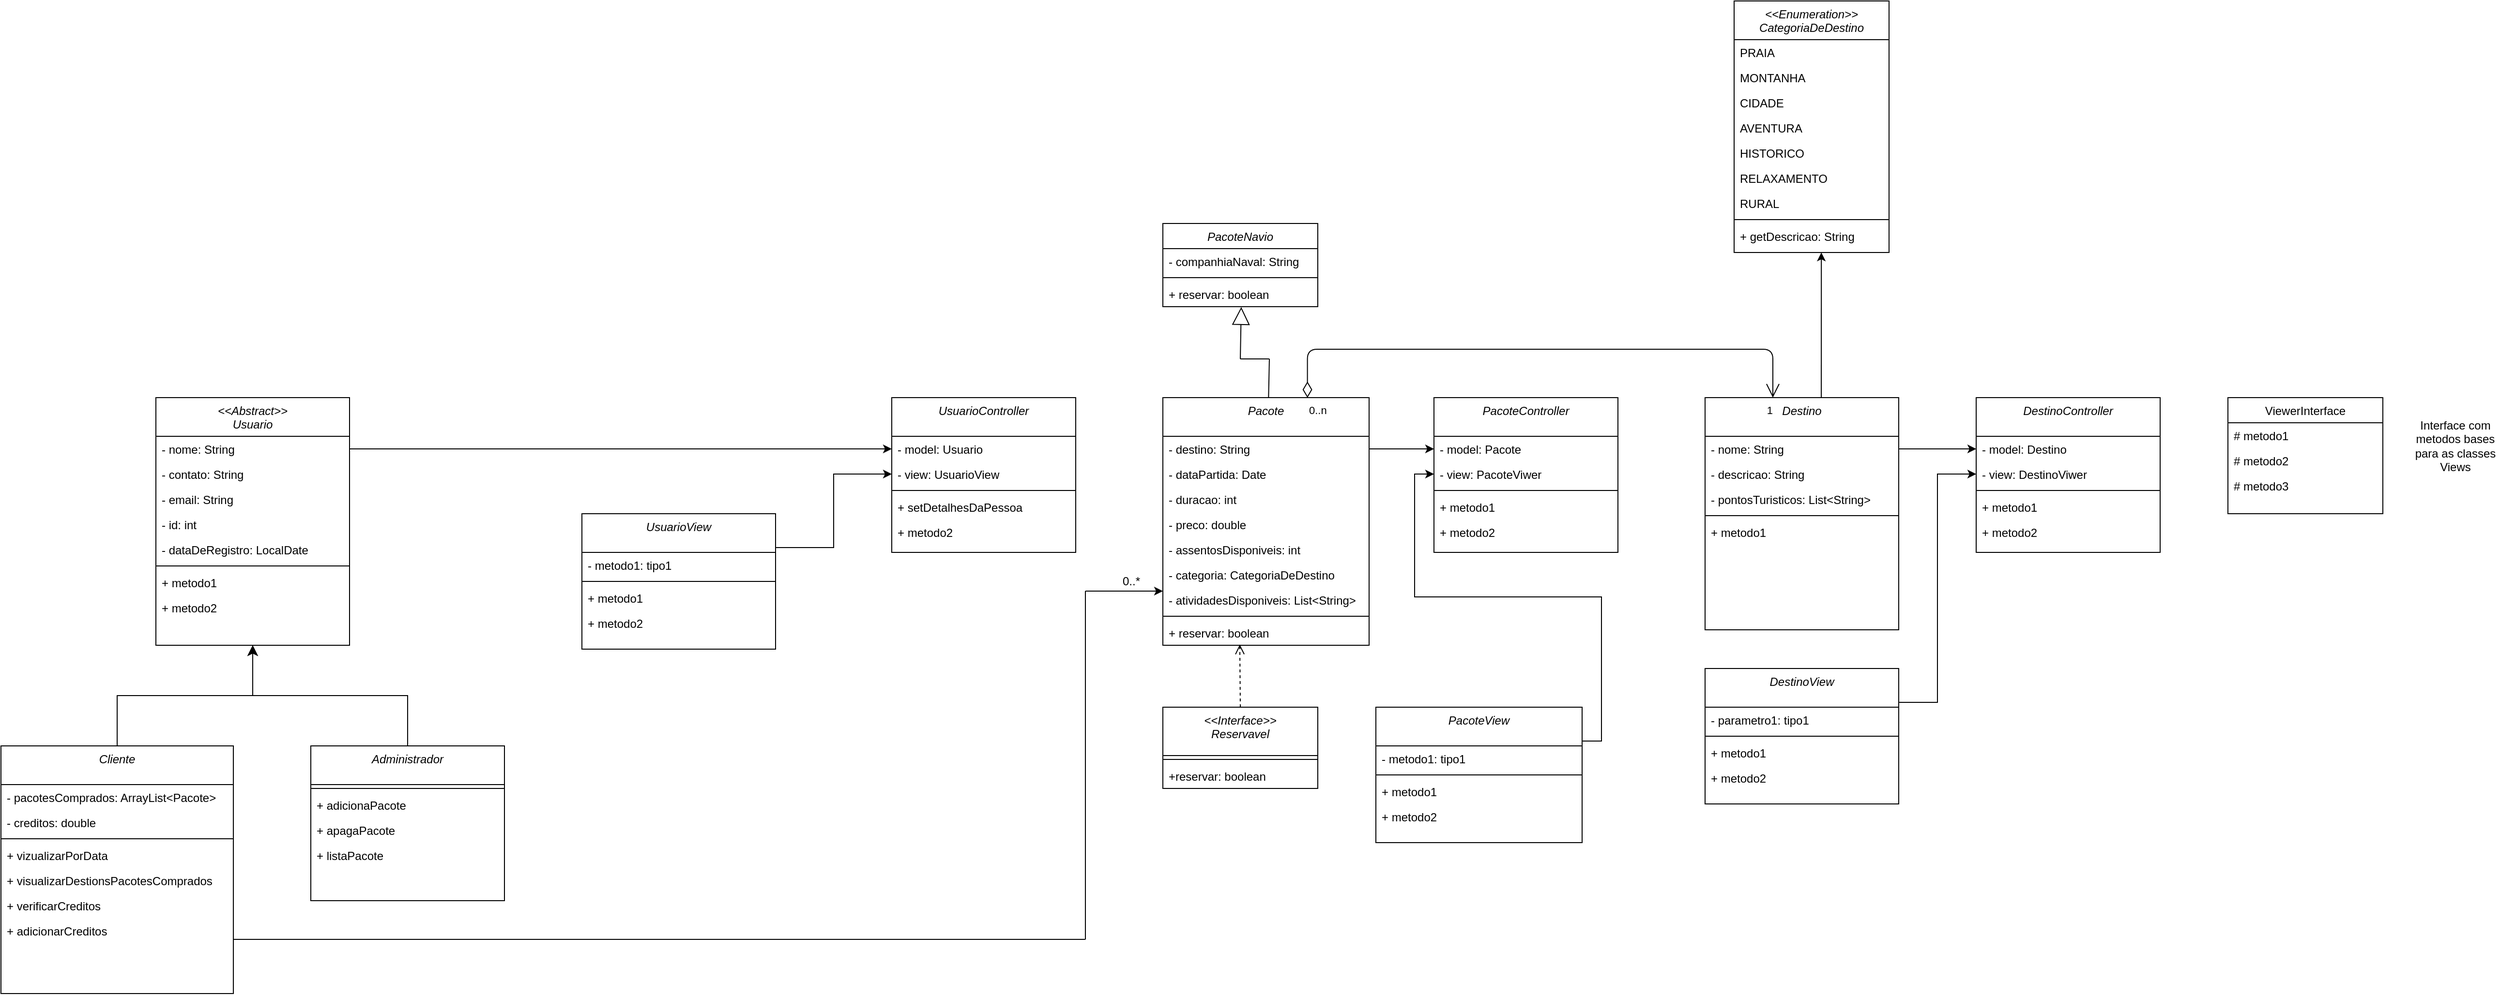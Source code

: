 <mxfile>
    <diagram id="C5RBs43oDa-KdzZeNtuy" name="Page-1">
        <mxGraphModel dx="1551" dy="325" grid="1" gridSize="10" guides="1" tooltips="1" connect="1" arrows="1" fold="1" page="1" pageScale="1" pageWidth="827" pageHeight="1169" math="0" shadow="0">
            <root>
                <mxCell id="WIyWlLk6GJQsqaUBKTNV-0"/>
                <mxCell id="WIyWlLk6GJQsqaUBKTNV-1" parent="WIyWlLk6GJQsqaUBKTNV-0"/>
                <mxCell id="U9IP66-smwXzqderPSwU-36" value="&lt;&lt;Abstract&gt;&gt;&#10;Usuario" style="swimlane;fontStyle=2;align=center;verticalAlign=top;childLayout=stackLayout;horizontal=1;startSize=40;horizontalStack=0;resizeParent=1;resizeLast=0;collapsible=1;marginBottom=0;rounded=0;shadow=0;strokeWidth=1;" parent="WIyWlLk6GJQsqaUBKTNV-1" vertex="1">
                    <mxGeometry x="-200" y="600" width="200" height="256" as="geometry">
                        <mxRectangle x="220" y="120" width="160" height="26" as="alternateBounds"/>
                    </mxGeometry>
                </mxCell>
                <mxCell id="U9IP66-smwXzqderPSwU-39" value="- nome: String" style="text;align=left;verticalAlign=top;spacingLeft=4;spacingRight=4;overflow=hidden;rotatable=0;points=[[0,0.5],[1,0.5]];portConstraint=eastwest;rounded=0;shadow=0;html=0;" parent="U9IP66-smwXzqderPSwU-36" vertex="1">
                    <mxGeometry y="40" width="200" height="26" as="geometry"/>
                </mxCell>
                <mxCell id="U9IP66-smwXzqderPSwU-47" value="- contato: String" style="text;align=left;verticalAlign=top;spacingLeft=4;spacingRight=4;overflow=hidden;rotatable=0;points=[[0,0.5],[1,0.5]];portConstraint=eastwest;rounded=0;shadow=0;html=0;" parent="U9IP66-smwXzqderPSwU-36" vertex="1">
                    <mxGeometry y="66" width="200" height="26" as="geometry"/>
                </mxCell>
                <mxCell id="U9IP66-smwXzqderPSwU-48" value="- email: String" style="text;align=left;verticalAlign=top;spacingLeft=4;spacingRight=4;overflow=hidden;rotatable=0;points=[[0,0.5],[1,0.5]];portConstraint=eastwest;rounded=0;shadow=0;html=0;" parent="U9IP66-smwXzqderPSwU-36" vertex="1">
                    <mxGeometry y="92" width="200" height="26" as="geometry"/>
                </mxCell>
                <mxCell id="U9IP66-smwXzqderPSwU-51" value="- id: int" style="text;align=left;verticalAlign=top;spacingLeft=4;spacingRight=4;overflow=hidden;rotatable=0;points=[[0,0.5],[1,0.5]];portConstraint=eastwest;rounded=0;shadow=0;html=0;" parent="U9IP66-smwXzqderPSwU-36" vertex="1">
                    <mxGeometry y="118" width="200" height="26" as="geometry"/>
                </mxCell>
                <mxCell id="U9IP66-smwXzqderPSwU-52" value="- dataDeRegistro: LocalDate" style="text;align=left;verticalAlign=top;spacingLeft=4;spacingRight=4;overflow=hidden;rotatable=0;points=[[0,0.5],[1,0.5]];portConstraint=eastwest;rounded=0;shadow=0;html=0;" parent="U9IP66-smwXzqderPSwU-36" vertex="1">
                    <mxGeometry y="144" width="200" height="26" as="geometry"/>
                </mxCell>
                <mxCell id="U9IP66-smwXzqderPSwU-40" value="" style="line;html=1;strokeWidth=1;align=left;verticalAlign=middle;spacingTop=-1;spacingLeft=3;spacingRight=3;rotatable=0;labelPosition=right;points=[];portConstraint=eastwest;" parent="U9IP66-smwXzqderPSwU-36" vertex="1">
                    <mxGeometry y="170" width="200" height="8" as="geometry"/>
                </mxCell>
                <mxCell id="U9IP66-smwXzqderPSwU-41" style="edgeStyle=orthogonalEdgeStyle;rounded=0;orthogonalLoop=1;jettySize=auto;html=1;exitX=1;exitY=0.5;exitDx=0;exitDy=0;" parent="U9IP66-smwXzqderPSwU-36" source="U9IP66-smwXzqderPSwU-39" target="U9IP66-smwXzqderPSwU-39" edge="1">
                    <mxGeometry relative="1" as="geometry"/>
                </mxCell>
                <mxCell id="U9IP66-smwXzqderPSwU-45" value="+ metodo1" style="text;align=left;verticalAlign=top;spacingLeft=4;spacingRight=4;overflow=hidden;rotatable=0;points=[[0,0.5],[1,0.5]];portConstraint=eastwest;rounded=0;shadow=0;html=0;" parent="U9IP66-smwXzqderPSwU-36" vertex="1">
                    <mxGeometry y="178" width="200" height="26" as="geometry"/>
                </mxCell>
                <mxCell id="U9IP66-smwXzqderPSwU-46" value="+ metodo2" style="text;align=left;verticalAlign=top;spacingLeft=4;spacingRight=4;overflow=hidden;rotatable=0;points=[[0,0.5],[1,0.5]];portConstraint=eastwest;rounded=0;shadow=0;html=0;" parent="U9IP66-smwXzqderPSwU-36" vertex="1">
                    <mxGeometry y="204" width="200" height="26" as="geometry"/>
                </mxCell>
                <mxCell id="U9IP66-smwXzqderPSwU-55" value="Pacote" style="swimlane;fontStyle=2;align=center;verticalAlign=top;childLayout=stackLayout;horizontal=1;startSize=40;horizontalStack=0;resizeParent=1;resizeLast=0;collapsible=1;marginBottom=0;rounded=0;shadow=0;strokeWidth=1;" parent="WIyWlLk6GJQsqaUBKTNV-1" vertex="1">
                    <mxGeometry x="840" y="600" width="213" height="256" as="geometry">
                        <mxRectangle x="220" y="120" width="160" height="26" as="alternateBounds"/>
                    </mxGeometry>
                </mxCell>
                <mxCell id="U9IP66-smwXzqderPSwU-56" value="- destino: String" style="text;align=left;verticalAlign=top;spacingLeft=4;spacingRight=4;overflow=hidden;rotatable=0;points=[[0,0.5],[1,0.5]];portConstraint=eastwest;rounded=0;shadow=0;html=0;" parent="U9IP66-smwXzqderPSwU-55" vertex="1">
                    <mxGeometry y="40" width="213" height="26" as="geometry"/>
                </mxCell>
                <mxCell id="U9IP66-smwXzqderPSwU-57" value="- dataPartida: Date" style="text;align=left;verticalAlign=top;spacingLeft=4;spacingRight=4;overflow=hidden;rotatable=0;points=[[0,0.5],[1,0.5]];portConstraint=eastwest;rounded=0;shadow=0;html=0;" parent="U9IP66-smwXzqderPSwU-55" vertex="1">
                    <mxGeometry y="66" width="213" height="26" as="geometry"/>
                </mxCell>
                <mxCell id="U9IP66-smwXzqderPSwU-58" value="- duracao: int" style="text;align=left;verticalAlign=top;spacingLeft=4;spacingRight=4;overflow=hidden;rotatable=0;points=[[0,0.5],[1,0.5]];portConstraint=eastwest;rounded=0;shadow=0;html=0;" parent="U9IP66-smwXzqderPSwU-55" vertex="1">
                    <mxGeometry y="92" width="213" height="26" as="geometry"/>
                </mxCell>
                <mxCell id="U9IP66-smwXzqderPSwU-59" value="- preco: double" style="text;align=left;verticalAlign=top;spacingLeft=4;spacingRight=4;overflow=hidden;rotatable=0;points=[[0,0.5],[1,0.5]];portConstraint=eastwest;rounded=0;shadow=0;html=0;" parent="U9IP66-smwXzqderPSwU-55" vertex="1">
                    <mxGeometry y="118" width="213" height="26" as="geometry"/>
                </mxCell>
                <mxCell id="U9IP66-smwXzqderPSwU-60" value="- assentosDisponiveis: int" style="text;align=left;verticalAlign=top;spacingLeft=4;spacingRight=4;overflow=hidden;rotatable=0;points=[[0,0.5],[1,0.5]];portConstraint=eastwest;rounded=0;shadow=0;html=0;" parent="U9IP66-smwXzqderPSwU-55" vertex="1">
                    <mxGeometry y="144" width="213" height="26" as="geometry"/>
                </mxCell>
                <mxCell id="2xacURTMqdeHyOJZ9n8j-30" value="- categoria: CategoriaDeDestino" style="text;align=left;verticalAlign=top;spacingLeft=4;spacingRight=4;overflow=hidden;rotatable=0;points=[[0,0.5],[1,0.5]];portConstraint=eastwest;rounded=0;shadow=0;html=0;" parent="U9IP66-smwXzqderPSwU-55" vertex="1">
                    <mxGeometry y="170" width="213" height="26" as="geometry"/>
                </mxCell>
                <mxCell id="2xacURTMqdeHyOJZ9n8j-31" value="- atividadesDisponiveis: List&lt;String&gt;" style="text;align=left;verticalAlign=top;spacingLeft=4;spacingRight=4;overflow=hidden;rotatable=0;points=[[0,0.5],[1,0.5]];portConstraint=eastwest;rounded=0;shadow=0;html=0;" parent="U9IP66-smwXzqderPSwU-55" vertex="1">
                    <mxGeometry y="196" width="213" height="26" as="geometry"/>
                </mxCell>
                <mxCell id="U9IP66-smwXzqderPSwU-62" value="" style="line;html=1;strokeWidth=1;align=left;verticalAlign=middle;spacingTop=-1;spacingLeft=3;spacingRight=3;rotatable=0;labelPosition=right;points=[];portConstraint=eastwest;" parent="U9IP66-smwXzqderPSwU-55" vertex="1">
                    <mxGeometry y="222" width="213" height="8" as="geometry"/>
                </mxCell>
                <mxCell id="U9IP66-smwXzqderPSwU-63" style="edgeStyle=orthogonalEdgeStyle;rounded=0;orthogonalLoop=1;jettySize=auto;html=1;exitX=1;exitY=0.5;exitDx=0;exitDy=0;" parent="U9IP66-smwXzqderPSwU-55" source="U9IP66-smwXzqderPSwU-56" target="U9IP66-smwXzqderPSwU-56" edge="1">
                    <mxGeometry relative="1" as="geometry"/>
                </mxCell>
                <mxCell id="U9IP66-smwXzqderPSwU-64" value="+ reservar: boolean" style="text;align=left;verticalAlign=top;spacingLeft=4;spacingRight=4;overflow=hidden;rotatable=0;points=[[0,0.5],[1,0.5]];portConstraint=eastwest;rounded=0;shadow=0;html=0;" parent="U9IP66-smwXzqderPSwU-55" vertex="1">
                    <mxGeometry y="230" width="213" height="26" as="geometry"/>
                </mxCell>
                <mxCell id="U9IP66-smwXzqderPSwU-116" style="edgeStyle=orthogonalEdgeStyle;rounded=0;orthogonalLoop=1;jettySize=auto;html=1;exitX=1;exitY=0.25;exitDx=0;exitDy=0;entryX=0;entryY=0.5;entryDx=0;entryDy=0;" parent="WIyWlLk6GJQsqaUBKTNV-1" source="U9IP66-smwXzqderPSwU-66" target="U9IP66-smwXzqderPSwU-82" edge="1">
                    <mxGeometry relative="1" as="geometry"/>
                </mxCell>
                <mxCell id="U9IP66-smwXzqderPSwU-66" value="UsuarioView" style="swimlane;fontStyle=2;align=center;verticalAlign=top;childLayout=stackLayout;horizontal=1;startSize=40;horizontalStack=0;resizeParent=1;resizeLast=0;collapsible=1;marginBottom=0;rounded=0;shadow=0;strokeWidth=1;" parent="WIyWlLk6GJQsqaUBKTNV-1" vertex="1">
                    <mxGeometry x="240" y="720" width="200" height="140" as="geometry">
                        <mxRectangle x="220" y="120" width="160" height="26" as="alternateBounds"/>
                    </mxGeometry>
                </mxCell>
                <mxCell id="U9IP66-smwXzqderPSwU-67" value="- metodo1: tipo1" style="text;align=left;verticalAlign=top;spacingLeft=4;spacingRight=4;overflow=hidden;rotatable=0;points=[[0,0.5],[1,0.5]];portConstraint=eastwest;rounded=0;shadow=0;html=0;" parent="U9IP66-smwXzqderPSwU-66" vertex="1">
                    <mxGeometry y="40" width="200" height="26" as="geometry"/>
                </mxCell>
                <mxCell id="U9IP66-smwXzqderPSwU-72" value="" style="line;html=1;strokeWidth=1;align=left;verticalAlign=middle;spacingTop=-1;spacingLeft=3;spacingRight=3;rotatable=0;labelPosition=right;points=[];portConstraint=eastwest;" parent="U9IP66-smwXzqderPSwU-66" vertex="1">
                    <mxGeometry y="66" width="200" height="8" as="geometry"/>
                </mxCell>
                <mxCell id="U9IP66-smwXzqderPSwU-73" style="edgeStyle=orthogonalEdgeStyle;rounded=0;orthogonalLoop=1;jettySize=auto;html=1;exitX=1;exitY=0.5;exitDx=0;exitDy=0;" parent="U9IP66-smwXzqderPSwU-66" source="U9IP66-smwXzqderPSwU-67" target="U9IP66-smwXzqderPSwU-67" edge="1">
                    <mxGeometry relative="1" as="geometry"/>
                </mxCell>
                <mxCell id="U9IP66-smwXzqderPSwU-74" value="+ metodo1" style="text;align=left;verticalAlign=top;spacingLeft=4;spacingRight=4;overflow=hidden;rotatable=0;points=[[0,0.5],[1,0.5]];portConstraint=eastwest;rounded=0;shadow=0;html=0;" parent="U9IP66-smwXzqderPSwU-66" vertex="1">
                    <mxGeometry y="74" width="200" height="26" as="geometry"/>
                </mxCell>
                <mxCell id="U9IP66-smwXzqderPSwU-100" value="+ metodo2" style="text;align=left;verticalAlign=top;spacingLeft=4;spacingRight=4;overflow=hidden;rotatable=0;points=[[0,0.5],[1,0.5]];portConstraint=eastwest;rounded=0;shadow=0;html=0;" parent="U9IP66-smwXzqderPSwU-66" vertex="1">
                    <mxGeometry y="100" width="200" height="26" as="geometry"/>
                </mxCell>
                <mxCell id="U9IP66-smwXzqderPSwU-76" value="UsuarioController" style="swimlane;fontStyle=2;align=center;verticalAlign=top;childLayout=stackLayout;horizontal=1;startSize=40;horizontalStack=0;resizeParent=1;resizeLast=0;collapsible=1;marginBottom=0;rounded=0;shadow=0;strokeWidth=1;" parent="WIyWlLk6GJQsqaUBKTNV-1" vertex="1">
                    <mxGeometry x="560" y="600" width="190" height="160" as="geometry">
                        <mxRectangle x="220" y="120" width="160" height="26" as="alternateBounds"/>
                    </mxGeometry>
                </mxCell>
                <mxCell id="U9IP66-smwXzqderPSwU-77" value="- model: Usuario" style="text;align=left;verticalAlign=top;spacingLeft=4;spacingRight=4;overflow=hidden;rotatable=0;points=[[0,0.5],[1,0.5]];portConstraint=eastwest;rounded=0;shadow=0;html=0;" parent="U9IP66-smwXzqderPSwU-76" vertex="1">
                    <mxGeometry y="40" width="190" height="26" as="geometry"/>
                </mxCell>
                <mxCell id="U9IP66-smwXzqderPSwU-82" value="- view: UsuarioView" style="text;align=left;verticalAlign=top;spacingLeft=4;spacingRight=4;overflow=hidden;rotatable=0;points=[[0,0.5],[1,0.5]];portConstraint=eastwest;rounded=0;shadow=0;html=0;" parent="U9IP66-smwXzqderPSwU-76" vertex="1">
                    <mxGeometry y="66" width="190" height="26" as="geometry"/>
                </mxCell>
                <mxCell id="U9IP66-smwXzqderPSwU-78" value="" style="line;html=1;strokeWidth=1;align=left;verticalAlign=middle;spacingTop=-1;spacingLeft=3;spacingRight=3;rotatable=0;labelPosition=right;points=[];portConstraint=eastwest;" parent="U9IP66-smwXzqderPSwU-76" vertex="1">
                    <mxGeometry y="92" width="190" height="8" as="geometry"/>
                </mxCell>
                <mxCell id="U9IP66-smwXzqderPSwU-79" style="edgeStyle=orthogonalEdgeStyle;rounded=0;orthogonalLoop=1;jettySize=auto;html=1;exitX=1;exitY=0.5;exitDx=0;exitDy=0;" parent="U9IP66-smwXzqderPSwU-76" source="U9IP66-smwXzqderPSwU-77" target="U9IP66-smwXzqderPSwU-77" edge="1">
                    <mxGeometry relative="1" as="geometry"/>
                </mxCell>
                <mxCell id="U9IP66-smwXzqderPSwU-80" value="+ setDetalhesDaPessoa" style="text;align=left;verticalAlign=top;spacingLeft=4;spacingRight=4;overflow=hidden;rotatable=0;points=[[0,0.5],[1,0.5]];portConstraint=eastwest;rounded=0;shadow=0;html=0;" parent="U9IP66-smwXzqderPSwU-76" vertex="1">
                    <mxGeometry y="100" width="190" height="26" as="geometry"/>
                </mxCell>
                <mxCell id="U9IP66-smwXzqderPSwU-84" value="+ metodo2" style="text;align=left;verticalAlign=top;spacingLeft=4;spacingRight=4;overflow=hidden;rotatable=0;points=[[0,0.5],[1,0.5]];portConstraint=eastwest;rounded=0;shadow=0;html=0;" parent="U9IP66-smwXzqderPSwU-76" vertex="1">
                    <mxGeometry y="126" width="190" height="26" as="geometry"/>
                </mxCell>
                <mxCell id="U9IP66-smwXzqderPSwU-114" style="edgeStyle=orthogonalEdgeStyle;rounded=0;orthogonalLoop=1;jettySize=auto;html=1;exitX=1;exitY=0.25;exitDx=0;exitDy=0;entryX=0;entryY=0.5;entryDx=0;entryDy=0;" parent="WIyWlLk6GJQsqaUBKTNV-1" source="U9IP66-smwXzqderPSwU-101" target="U9IP66-smwXzqderPSwU-109" edge="1">
                    <mxGeometry relative="1" as="geometry"/>
                </mxCell>
                <mxCell id="U9IP66-smwXzqderPSwU-101" value="PacoteView" style="swimlane;fontStyle=2;align=center;verticalAlign=top;childLayout=stackLayout;horizontal=1;startSize=40;horizontalStack=0;resizeParent=1;resizeLast=0;collapsible=1;marginBottom=0;rounded=0;shadow=0;strokeWidth=1;" parent="WIyWlLk6GJQsqaUBKTNV-1" vertex="1">
                    <mxGeometry x="1060" y="920" width="213" height="140" as="geometry">
                        <mxRectangle x="220" y="120" width="160" height="26" as="alternateBounds"/>
                    </mxGeometry>
                </mxCell>
                <mxCell id="U9IP66-smwXzqderPSwU-102" value="- metodo1: tipo1" style="text;align=left;verticalAlign=top;spacingLeft=4;spacingRight=4;overflow=hidden;rotatable=0;points=[[0,0.5],[1,0.5]];portConstraint=eastwest;rounded=0;shadow=0;html=0;" parent="U9IP66-smwXzqderPSwU-101" vertex="1">
                    <mxGeometry y="40" width="213" height="26" as="geometry"/>
                </mxCell>
                <mxCell id="U9IP66-smwXzqderPSwU-103" value="" style="line;html=1;strokeWidth=1;align=left;verticalAlign=middle;spacingTop=-1;spacingLeft=3;spacingRight=3;rotatable=0;labelPosition=right;points=[];portConstraint=eastwest;" parent="U9IP66-smwXzqderPSwU-101" vertex="1">
                    <mxGeometry y="66" width="213" height="8" as="geometry"/>
                </mxCell>
                <mxCell id="U9IP66-smwXzqderPSwU-104" style="edgeStyle=orthogonalEdgeStyle;rounded=0;orthogonalLoop=1;jettySize=auto;html=1;exitX=1;exitY=0.5;exitDx=0;exitDy=0;" parent="U9IP66-smwXzqderPSwU-101" source="U9IP66-smwXzqderPSwU-102" target="U9IP66-smwXzqderPSwU-102" edge="1">
                    <mxGeometry relative="1" as="geometry"/>
                </mxCell>
                <mxCell id="U9IP66-smwXzqderPSwU-105" value="+ metodo1" style="text;align=left;verticalAlign=top;spacingLeft=4;spacingRight=4;overflow=hidden;rotatable=0;points=[[0,0.5],[1,0.5]];portConstraint=eastwest;rounded=0;shadow=0;html=0;" parent="U9IP66-smwXzqderPSwU-101" vertex="1">
                    <mxGeometry y="74" width="213" height="26" as="geometry"/>
                </mxCell>
                <mxCell id="U9IP66-smwXzqderPSwU-106" value="+ metodo2" style="text;align=left;verticalAlign=top;spacingLeft=4;spacingRight=4;overflow=hidden;rotatable=0;points=[[0,0.5],[1,0.5]];portConstraint=eastwest;rounded=0;shadow=0;html=0;" parent="U9IP66-smwXzqderPSwU-101" vertex="1">
                    <mxGeometry y="100" width="213" height="26" as="geometry"/>
                </mxCell>
                <mxCell id="U9IP66-smwXzqderPSwU-107" value="PacoteController" style="swimlane;fontStyle=2;align=center;verticalAlign=top;childLayout=stackLayout;horizontal=1;startSize=40;horizontalStack=0;resizeParent=1;resizeLast=0;collapsible=1;marginBottom=0;rounded=0;shadow=0;strokeWidth=1;" parent="WIyWlLk6GJQsqaUBKTNV-1" vertex="1">
                    <mxGeometry x="1120" y="600" width="190" height="160" as="geometry">
                        <mxRectangle x="220" y="120" width="160" height="26" as="alternateBounds"/>
                    </mxGeometry>
                </mxCell>
                <mxCell id="U9IP66-smwXzqderPSwU-108" value="- model: Pacote" style="text;align=left;verticalAlign=top;spacingLeft=4;spacingRight=4;overflow=hidden;rotatable=0;points=[[0,0.5],[1,0.5]];portConstraint=eastwest;rounded=0;shadow=0;html=0;" parent="U9IP66-smwXzqderPSwU-107" vertex="1">
                    <mxGeometry y="40" width="190" height="26" as="geometry"/>
                </mxCell>
                <mxCell id="U9IP66-smwXzqderPSwU-109" value="- view: PacoteViwer" style="text;align=left;verticalAlign=top;spacingLeft=4;spacingRight=4;overflow=hidden;rotatable=0;points=[[0,0.5],[1,0.5]];portConstraint=eastwest;rounded=0;shadow=0;html=0;" parent="U9IP66-smwXzqderPSwU-107" vertex="1">
                    <mxGeometry y="66" width="190" height="26" as="geometry"/>
                </mxCell>
                <mxCell id="U9IP66-smwXzqderPSwU-110" value="" style="line;html=1;strokeWidth=1;align=left;verticalAlign=middle;spacingTop=-1;spacingLeft=3;spacingRight=3;rotatable=0;labelPosition=right;points=[];portConstraint=eastwest;" parent="U9IP66-smwXzqderPSwU-107" vertex="1">
                    <mxGeometry y="92" width="190" height="8" as="geometry"/>
                </mxCell>
                <mxCell id="U9IP66-smwXzqderPSwU-111" style="edgeStyle=orthogonalEdgeStyle;rounded=0;orthogonalLoop=1;jettySize=auto;html=1;exitX=1;exitY=0.5;exitDx=0;exitDy=0;" parent="U9IP66-smwXzqderPSwU-107" source="U9IP66-smwXzqderPSwU-108" target="U9IP66-smwXzqderPSwU-108" edge="1">
                    <mxGeometry relative="1" as="geometry"/>
                </mxCell>
                <mxCell id="U9IP66-smwXzqderPSwU-112" value="+ metodo1" style="text;align=left;verticalAlign=top;spacingLeft=4;spacingRight=4;overflow=hidden;rotatable=0;points=[[0,0.5],[1,0.5]];portConstraint=eastwest;rounded=0;shadow=0;html=0;" parent="U9IP66-smwXzqderPSwU-107" vertex="1">
                    <mxGeometry y="100" width="190" height="26" as="geometry"/>
                </mxCell>
                <mxCell id="U9IP66-smwXzqderPSwU-113" value="+ metodo2" style="text;align=left;verticalAlign=top;spacingLeft=4;spacingRight=4;overflow=hidden;rotatable=0;points=[[0,0.5],[1,0.5]];portConstraint=eastwest;rounded=0;shadow=0;html=0;" parent="U9IP66-smwXzqderPSwU-107" vertex="1">
                    <mxGeometry y="126" width="190" height="26" as="geometry"/>
                </mxCell>
                <mxCell id="U9IP66-smwXzqderPSwU-115" style="edgeStyle=orthogonalEdgeStyle;rounded=0;orthogonalLoop=1;jettySize=auto;html=1;exitX=1;exitY=0.5;exitDx=0;exitDy=0;entryX=0;entryY=0.5;entryDx=0;entryDy=0;" parent="WIyWlLk6GJQsqaUBKTNV-1" source="U9IP66-smwXzqderPSwU-39" target="U9IP66-smwXzqderPSwU-77" edge="1">
                    <mxGeometry relative="1" as="geometry"/>
                </mxCell>
                <mxCell id="U9IP66-smwXzqderPSwU-117" style="edgeStyle=orthogonalEdgeStyle;rounded=0;orthogonalLoop=1;jettySize=auto;html=1;exitX=1;exitY=0.5;exitDx=0;exitDy=0;entryX=0;entryY=0.5;entryDx=0;entryDy=0;" parent="WIyWlLk6GJQsqaUBKTNV-1" source="U9IP66-smwXzqderPSwU-56" target="U9IP66-smwXzqderPSwU-108" edge="1">
                    <mxGeometry relative="1" as="geometry"/>
                </mxCell>
                <mxCell id="U9IP66-smwXzqderPSwU-118" value="ViewerInterface" style="swimlane;fontStyle=0;align=center;verticalAlign=top;childLayout=stackLayout;horizontal=1;startSize=26;horizontalStack=0;resizeParent=1;resizeLast=0;collapsible=1;marginBottom=0;rounded=0;shadow=0;strokeWidth=1;" parent="WIyWlLk6GJQsqaUBKTNV-1" vertex="1">
                    <mxGeometry x="1940" y="600" width="160" height="120" as="geometry">
                        <mxRectangle x="130" y="380" width="160" height="26" as="alternateBounds"/>
                    </mxGeometry>
                </mxCell>
                <mxCell id="U9IP66-smwXzqderPSwU-121" value="# metodo1" style="text;align=left;verticalAlign=top;spacingLeft=4;spacingRight=4;overflow=hidden;rotatable=0;points=[[0,0.5],[1,0.5]];portConstraint=eastwest;" parent="U9IP66-smwXzqderPSwU-118" vertex="1">
                    <mxGeometry y="26" width="160" height="26" as="geometry"/>
                </mxCell>
                <mxCell id="U9IP66-smwXzqderPSwU-127" value="# metodo2" style="text;align=left;verticalAlign=top;spacingLeft=4;spacingRight=4;overflow=hidden;rotatable=0;points=[[0,0.5],[1,0.5]];portConstraint=eastwest;" parent="U9IP66-smwXzqderPSwU-118" vertex="1">
                    <mxGeometry y="52" width="160" height="26" as="geometry"/>
                </mxCell>
                <mxCell id="U9IP66-smwXzqderPSwU-128" value="# metodo3" style="text;align=left;verticalAlign=top;spacingLeft=4;spacingRight=4;overflow=hidden;rotatable=0;points=[[0,0.5],[1,0.5]];portConstraint=eastwest;" parent="U9IP66-smwXzqderPSwU-118" vertex="1">
                    <mxGeometry y="78" width="160" height="26" as="geometry"/>
                </mxCell>
                <mxCell id="U9IP66-smwXzqderPSwU-136" value="&lt;&lt;Enumeration&gt;&gt;&#10;CategoriaDeDestino" style="swimlane;fontStyle=2;align=center;verticalAlign=top;childLayout=stackLayout;horizontal=1;startSize=40;horizontalStack=0;resizeParent=1;resizeLast=0;collapsible=1;marginBottom=0;rounded=0;shadow=0;strokeWidth=1;" parent="WIyWlLk6GJQsqaUBKTNV-1" vertex="1">
                    <mxGeometry x="1430" y="190" width="160" height="260" as="geometry">
                        <mxRectangle x="220" y="120" width="160" height="26" as="alternateBounds"/>
                    </mxGeometry>
                </mxCell>
                <mxCell id="U9IP66-smwXzqderPSwU-137" value="PRAIA" style="text;align=left;verticalAlign=top;spacingLeft=4;spacingRight=4;overflow=hidden;rotatable=0;points=[[0,0.5],[1,0.5]];portConstraint=eastwest;" parent="U9IP66-smwXzqderPSwU-136" vertex="1">
                    <mxGeometry y="40" width="160" height="26" as="geometry"/>
                </mxCell>
                <mxCell id="U9IP66-smwXzqderPSwU-140" value="MONTANHA" style="text;align=left;verticalAlign=top;spacingLeft=4;spacingRight=4;overflow=hidden;rotatable=0;points=[[0,0.5],[1,0.5]];portConstraint=eastwest;" parent="U9IP66-smwXzqderPSwU-136" vertex="1">
                    <mxGeometry y="66" width="160" height="26" as="geometry"/>
                </mxCell>
                <mxCell id="U9IP66-smwXzqderPSwU-141" value="CIDADE" style="text;align=left;verticalAlign=top;spacingLeft=4;spacingRight=4;overflow=hidden;rotatable=0;points=[[0,0.5],[1,0.5]];portConstraint=eastwest;" parent="U9IP66-smwXzqderPSwU-136" vertex="1">
                    <mxGeometry y="92" width="160" height="26" as="geometry"/>
                </mxCell>
                <mxCell id="U9IP66-smwXzqderPSwU-142" value="AVENTURA" style="text;align=left;verticalAlign=top;spacingLeft=4;spacingRight=4;overflow=hidden;rotatable=0;points=[[0,0.5],[1,0.5]];portConstraint=eastwest;" parent="U9IP66-smwXzqderPSwU-136" vertex="1">
                    <mxGeometry y="118" width="160" height="26" as="geometry"/>
                </mxCell>
                <mxCell id="U9IP66-smwXzqderPSwU-143" value="HISTORICO" style="text;align=left;verticalAlign=top;spacingLeft=4;spacingRight=4;overflow=hidden;rotatable=0;points=[[0,0.5],[1,0.5]];portConstraint=eastwest;" parent="U9IP66-smwXzqderPSwU-136" vertex="1">
                    <mxGeometry y="144" width="160" height="26" as="geometry"/>
                </mxCell>
                <mxCell id="U9IP66-smwXzqderPSwU-144" value="RELAXAMENTO" style="text;align=left;verticalAlign=top;spacingLeft=4;spacingRight=4;overflow=hidden;rotatable=0;points=[[0,0.5],[1,0.5]];portConstraint=eastwest;" parent="U9IP66-smwXzqderPSwU-136" vertex="1">
                    <mxGeometry y="170" width="160" height="26" as="geometry"/>
                </mxCell>
                <mxCell id="U9IP66-smwXzqderPSwU-138" value="RURAL" style="text;align=left;verticalAlign=top;spacingLeft=4;spacingRight=4;overflow=hidden;rotatable=0;points=[[0,0.5],[1,0.5]];portConstraint=eastwest;rounded=0;shadow=0;html=0;" parent="U9IP66-smwXzqderPSwU-136" vertex="1">
                    <mxGeometry y="196" width="160" height="26" as="geometry"/>
                </mxCell>
                <mxCell id="U9IP66-smwXzqderPSwU-139" style="edgeStyle=orthogonalEdgeStyle;rounded=0;orthogonalLoop=1;jettySize=auto;html=1;exitX=1;exitY=0.5;exitDx=0;exitDy=0;" parent="U9IP66-smwXzqderPSwU-136" edge="1">
                    <mxGeometry relative="1" as="geometry">
                        <mxPoint x="180.0" y="105" as="sourcePoint"/>
                        <mxPoint x="180.0" y="105" as="targetPoint"/>
                    </mxGeometry>
                </mxCell>
                <mxCell id="U9IP66-smwXzqderPSwU-145" value="" style="line;html=1;strokeWidth=1;align=left;verticalAlign=middle;spacingTop=-1;spacingLeft=3;spacingRight=3;rotatable=0;labelPosition=right;points=[];portConstraint=eastwest;" parent="U9IP66-smwXzqderPSwU-136" vertex="1">
                    <mxGeometry y="222" width="160" height="8" as="geometry"/>
                </mxCell>
                <mxCell id="U9IP66-smwXzqderPSwU-146" value="+ getDescricao: String" style="text;align=left;verticalAlign=top;spacingLeft=4;spacingRight=4;overflow=hidden;rotatable=0;points=[[0,0.5],[1,0.5]];portConstraint=eastwest;rounded=0;shadow=0;html=0;" parent="U9IP66-smwXzqderPSwU-136" vertex="1">
                    <mxGeometry y="230" width="160" height="26" as="geometry"/>
                </mxCell>
                <mxCell id="U9IP66-smwXzqderPSwU-147" value="Destino" style="swimlane;fontStyle=2;align=center;verticalAlign=top;childLayout=stackLayout;horizontal=1;startSize=40;horizontalStack=0;resizeParent=1;resizeLast=0;collapsible=1;marginBottom=0;rounded=0;shadow=0;strokeWidth=1;" parent="WIyWlLk6GJQsqaUBKTNV-1" vertex="1">
                    <mxGeometry x="1400" y="600" width="200" height="240" as="geometry">
                        <mxRectangle x="220" y="120" width="160" height="26" as="alternateBounds"/>
                    </mxGeometry>
                </mxCell>
                <mxCell id="U9IP66-smwXzqderPSwU-148" value="- nome: String" style="text;align=left;verticalAlign=top;spacingLeft=4;spacingRight=4;overflow=hidden;rotatable=0;points=[[0,0.5],[1,0.5]];portConstraint=eastwest;rounded=0;shadow=0;html=0;" parent="U9IP66-smwXzqderPSwU-147" vertex="1">
                    <mxGeometry y="40" width="200" height="26" as="geometry"/>
                </mxCell>
                <mxCell id="U9IP66-smwXzqderPSwU-149" value="- descricao: String" style="text;align=left;verticalAlign=top;spacingLeft=4;spacingRight=4;overflow=hidden;rotatable=0;points=[[0,0.5],[1,0.5]];portConstraint=eastwest;rounded=0;shadow=0;html=0;" parent="U9IP66-smwXzqderPSwU-147" vertex="1">
                    <mxGeometry y="66" width="200" height="26" as="geometry"/>
                </mxCell>
                <mxCell id="U9IP66-smwXzqderPSwU-150" value="- pontosTuristicos: List&lt;String&gt;" style="text;align=left;verticalAlign=top;spacingLeft=4;spacingRight=4;overflow=hidden;rotatable=0;points=[[0,0.5],[1,0.5]];portConstraint=eastwest;rounded=0;shadow=0;html=0;" parent="U9IP66-smwXzqderPSwU-147" vertex="1">
                    <mxGeometry y="92" width="200" height="26" as="geometry"/>
                </mxCell>
                <mxCell id="U9IP66-smwXzqderPSwU-153" value="" style="line;html=1;strokeWidth=1;align=left;verticalAlign=middle;spacingTop=-1;spacingLeft=3;spacingRight=3;rotatable=0;labelPosition=right;points=[];portConstraint=eastwest;" parent="U9IP66-smwXzqderPSwU-147" vertex="1">
                    <mxGeometry y="118" width="200" height="8" as="geometry"/>
                </mxCell>
                <mxCell id="U9IP66-smwXzqderPSwU-154" style="edgeStyle=orthogonalEdgeStyle;rounded=0;orthogonalLoop=1;jettySize=auto;html=1;exitX=1;exitY=0.5;exitDx=0;exitDy=0;" parent="U9IP66-smwXzqderPSwU-147" source="U9IP66-smwXzqderPSwU-148" target="U9IP66-smwXzqderPSwU-148" edge="1">
                    <mxGeometry relative="1" as="geometry"/>
                </mxCell>
                <mxCell id="U9IP66-smwXzqderPSwU-172" value="+ metodo1" style="text;align=left;verticalAlign=top;spacingLeft=4;spacingRight=4;overflow=hidden;rotatable=0;points=[[0,0.5],[1,0.5]];portConstraint=eastwest;rounded=0;shadow=0;html=0;" parent="U9IP66-smwXzqderPSwU-147" vertex="1">
                    <mxGeometry y="126" width="200" height="26" as="geometry"/>
                </mxCell>
                <mxCell id="U9IP66-smwXzqderPSwU-156" style="edgeStyle=orthogonalEdgeStyle;rounded=0;orthogonalLoop=1;jettySize=auto;html=1;exitX=1;exitY=0.25;exitDx=0;exitDy=0;entryX=0;entryY=0.5;entryDx=0;entryDy=0;" parent="WIyWlLk6GJQsqaUBKTNV-1" source="U9IP66-smwXzqderPSwU-157" target="U9IP66-smwXzqderPSwU-165" edge="1">
                    <mxGeometry relative="1" as="geometry"/>
                </mxCell>
                <mxCell id="U9IP66-smwXzqderPSwU-157" value="DestinoView" style="swimlane;fontStyle=2;align=center;verticalAlign=top;childLayout=stackLayout;horizontal=1;startSize=40;horizontalStack=0;resizeParent=1;resizeLast=0;collapsible=1;marginBottom=0;rounded=0;shadow=0;strokeWidth=1;" parent="WIyWlLk6GJQsqaUBKTNV-1" vertex="1">
                    <mxGeometry x="1400" y="880" width="200" height="140" as="geometry">
                        <mxRectangle x="220" y="120" width="160" height="26" as="alternateBounds"/>
                    </mxGeometry>
                </mxCell>
                <mxCell id="U9IP66-smwXzqderPSwU-158" value="- parametro1: tipo1" style="text;align=left;verticalAlign=top;spacingLeft=4;spacingRight=4;overflow=hidden;rotatable=0;points=[[0,0.5],[1,0.5]];portConstraint=eastwest;rounded=0;shadow=0;html=0;" parent="U9IP66-smwXzqderPSwU-157" vertex="1">
                    <mxGeometry y="40" width="200" height="26" as="geometry"/>
                </mxCell>
                <mxCell id="U9IP66-smwXzqderPSwU-159" value="" style="line;html=1;strokeWidth=1;align=left;verticalAlign=middle;spacingTop=-1;spacingLeft=3;spacingRight=3;rotatable=0;labelPosition=right;points=[];portConstraint=eastwest;" parent="U9IP66-smwXzqderPSwU-157" vertex="1">
                    <mxGeometry y="66" width="200" height="8" as="geometry"/>
                </mxCell>
                <mxCell id="U9IP66-smwXzqderPSwU-160" style="edgeStyle=orthogonalEdgeStyle;rounded=0;orthogonalLoop=1;jettySize=auto;html=1;exitX=1;exitY=0.5;exitDx=0;exitDy=0;" parent="U9IP66-smwXzqderPSwU-157" source="U9IP66-smwXzqderPSwU-158" target="U9IP66-smwXzqderPSwU-158" edge="1">
                    <mxGeometry relative="1" as="geometry"/>
                </mxCell>
                <mxCell id="U9IP66-smwXzqderPSwU-161" value="+ metodo1" style="text;align=left;verticalAlign=top;spacingLeft=4;spacingRight=4;overflow=hidden;rotatable=0;points=[[0,0.5],[1,0.5]];portConstraint=eastwest;rounded=0;shadow=0;html=0;" parent="U9IP66-smwXzqderPSwU-157" vertex="1">
                    <mxGeometry y="74" width="200" height="26" as="geometry"/>
                </mxCell>
                <mxCell id="U9IP66-smwXzqderPSwU-162" value="+ metodo2" style="text;align=left;verticalAlign=top;spacingLeft=4;spacingRight=4;overflow=hidden;rotatable=0;points=[[0,0.5],[1,0.5]];portConstraint=eastwest;rounded=0;shadow=0;html=0;" parent="U9IP66-smwXzqderPSwU-157" vertex="1">
                    <mxGeometry y="100" width="200" height="26" as="geometry"/>
                </mxCell>
                <mxCell id="U9IP66-smwXzqderPSwU-163" value="DestinoController" style="swimlane;fontStyle=2;align=center;verticalAlign=top;childLayout=stackLayout;horizontal=1;startSize=40;horizontalStack=0;resizeParent=1;resizeLast=0;collapsible=1;marginBottom=0;rounded=0;shadow=0;strokeWidth=1;" parent="WIyWlLk6GJQsqaUBKTNV-1" vertex="1">
                    <mxGeometry x="1680" y="600" width="190" height="160" as="geometry">
                        <mxRectangle x="220" y="120" width="160" height="26" as="alternateBounds"/>
                    </mxGeometry>
                </mxCell>
                <mxCell id="U9IP66-smwXzqderPSwU-164" value="- model: Destino" style="text;align=left;verticalAlign=top;spacingLeft=4;spacingRight=4;overflow=hidden;rotatable=0;points=[[0,0.5],[1,0.5]];portConstraint=eastwest;rounded=0;shadow=0;html=0;" parent="U9IP66-smwXzqderPSwU-163" vertex="1">
                    <mxGeometry y="40" width="190" height="26" as="geometry"/>
                </mxCell>
                <mxCell id="U9IP66-smwXzqderPSwU-165" value="- view: DestinoViwer" style="text;align=left;verticalAlign=top;spacingLeft=4;spacingRight=4;overflow=hidden;rotatable=0;points=[[0,0.5],[1,0.5]];portConstraint=eastwest;rounded=0;shadow=0;html=0;" parent="U9IP66-smwXzqderPSwU-163" vertex="1">
                    <mxGeometry y="66" width="190" height="26" as="geometry"/>
                </mxCell>
                <mxCell id="U9IP66-smwXzqderPSwU-166" value="" style="line;html=1;strokeWidth=1;align=left;verticalAlign=middle;spacingTop=-1;spacingLeft=3;spacingRight=3;rotatable=0;labelPosition=right;points=[];portConstraint=eastwest;" parent="U9IP66-smwXzqderPSwU-163" vertex="1">
                    <mxGeometry y="92" width="190" height="8" as="geometry"/>
                </mxCell>
                <mxCell id="U9IP66-smwXzqderPSwU-167" style="edgeStyle=orthogonalEdgeStyle;rounded=0;orthogonalLoop=1;jettySize=auto;html=1;exitX=1;exitY=0.5;exitDx=0;exitDy=0;" parent="U9IP66-smwXzqderPSwU-163" source="U9IP66-smwXzqderPSwU-164" target="U9IP66-smwXzqderPSwU-164" edge="1">
                    <mxGeometry relative="1" as="geometry"/>
                </mxCell>
                <mxCell id="U9IP66-smwXzqderPSwU-168" value="+ metodo1" style="text;align=left;verticalAlign=top;spacingLeft=4;spacingRight=4;overflow=hidden;rotatable=0;points=[[0,0.5],[1,0.5]];portConstraint=eastwest;rounded=0;shadow=0;html=0;" parent="U9IP66-smwXzqderPSwU-163" vertex="1">
                    <mxGeometry y="100" width="190" height="26" as="geometry"/>
                </mxCell>
                <mxCell id="U9IP66-smwXzqderPSwU-169" value="+ metodo2" style="text;align=left;verticalAlign=top;spacingLeft=4;spacingRight=4;overflow=hidden;rotatable=0;points=[[0,0.5],[1,0.5]];portConstraint=eastwest;rounded=0;shadow=0;html=0;" parent="U9IP66-smwXzqderPSwU-163" vertex="1">
                    <mxGeometry y="126" width="190" height="26" as="geometry"/>
                </mxCell>
                <mxCell id="U9IP66-smwXzqderPSwU-170" style="edgeStyle=orthogonalEdgeStyle;rounded=0;orthogonalLoop=1;jettySize=auto;html=1;exitX=1;exitY=0.5;exitDx=0;exitDy=0;entryX=0;entryY=0.5;entryDx=0;entryDy=0;" parent="WIyWlLk6GJQsqaUBKTNV-1" source="U9IP66-smwXzqderPSwU-148" target="U9IP66-smwXzqderPSwU-164" edge="1">
                    <mxGeometry relative="1" as="geometry"/>
                </mxCell>
                <mxCell id="U9IP66-smwXzqderPSwU-176" value="Interface com metodos bases para as classes Views" style="text;html=1;strokeColor=none;fillColor=none;align=center;verticalAlign=middle;whiteSpace=wrap;rounded=0;" parent="WIyWlLk6GJQsqaUBKTNV-1" vertex="1">
                    <mxGeometry x="2130" y="620" width="90" height="60" as="geometry"/>
                </mxCell>
                <mxCell id="2xacURTMqdeHyOJZ9n8j-21" style="edgeStyle=orthogonalEdgeStyle;rounded=0;orthogonalLoop=1;jettySize=auto;html=1;exitX=0.5;exitY=0;exitDx=0;exitDy=0;entryX=0.5;entryY=1;entryDx=0;entryDy=0;fontSize=12;startSize=8;endSize=8;" parent="WIyWlLk6GJQsqaUBKTNV-1" source="2xacURTMqdeHyOJZ9n8j-0" target="U9IP66-smwXzqderPSwU-36" edge="1">
                    <mxGeometry relative="1" as="geometry"/>
                </mxCell>
                <mxCell id="2xacURTMqdeHyOJZ9n8j-0" value="Cliente" style="swimlane;fontStyle=2;align=center;verticalAlign=top;childLayout=stackLayout;horizontal=1;startSize=40;horizontalStack=0;resizeParent=1;resizeLast=0;collapsible=1;marginBottom=0;rounded=0;shadow=0;strokeWidth=1;" parent="WIyWlLk6GJQsqaUBKTNV-1" vertex="1">
                    <mxGeometry x="-360" y="960" width="240" height="256" as="geometry">
                        <mxRectangle x="220" y="120" width="160" height="26" as="alternateBounds"/>
                    </mxGeometry>
                </mxCell>
                <mxCell id="2xacURTMqdeHyOJZ9n8j-2" value="- pacotesComprados: ArrayList&lt;Pacote&gt;" style="text;align=left;verticalAlign=top;spacingLeft=4;spacingRight=4;overflow=hidden;rotatable=0;points=[[0,0.5],[1,0.5]];portConstraint=eastwest;rounded=0;shadow=0;html=0;" parent="2xacURTMqdeHyOJZ9n8j-0" vertex="1">
                    <mxGeometry y="40" width="240" height="26" as="geometry"/>
                </mxCell>
                <mxCell id="2xacURTMqdeHyOJZ9n8j-4" value="- creditos: double" style="text;align=left;verticalAlign=top;spacingLeft=4;spacingRight=4;overflow=hidden;rotatable=0;points=[[0,0.5],[1,0.5]];portConstraint=eastwest;rounded=0;shadow=0;html=0;" parent="2xacURTMqdeHyOJZ9n8j-0" vertex="1">
                    <mxGeometry y="66" width="240" height="26" as="geometry"/>
                </mxCell>
                <mxCell id="2xacURTMqdeHyOJZ9n8j-6" value="" style="line;html=1;strokeWidth=1;align=left;verticalAlign=middle;spacingTop=-1;spacingLeft=3;spacingRight=3;rotatable=0;labelPosition=right;points=[];portConstraint=eastwest;" parent="2xacURTMqdeHyOJZ9n8j-0" vertex="1">
                    <mxGeometry y="92" width="240" height="8" as="geometry"/>
                </mxCell>
                <mxCell id="2xacURTMqdeHyOJZ9n8j-7" style="edgeStyle=orthogonalEdgeStyle;rounded=0;orthogonalLoop=1;jettySize=auto;html=1;exitX=1;exitY=0.5;exitDx=0;exitDy=0;" parent="2xacURTMqdeHyOJZ9n8j-0" edge="1">
                    <mxGeometry relative="1" as="geometry">
                        <mxPoint x="200" y="53.0" as="sourcePoint"/>
                        <mxPoint x="200" y="53.0" as="targetPoint"/>
                    </mxGeometry>
                </mxCell>
                <mxCell id="2xacURTMqdeHyOJZ9n8j-8" value="+ vizualizarPorData" style="text;align=left;verticalAlign=top;spacingLeft=4;spacingRight=4;overflow=hidden;rotatable=0;points=[[0,0.5],[1,0.5]];portConstraint=eastwest;rounded=0;shadow=0;html=0;" parent="2xacURTMqdeHyOJZ9n8j-0" vertex="1">
                    <mxGeometry y="100" width="240" height="26" as="geometry"/>
                </mxCell>
                <mxCell id="2xacURTMqdeHyOJZ9n8j-9" value="+ visualizarDestionsPacotesComprados" style="text;align=left;verticalAlign=top;spacingLeft=4;spacingRight=4;overflow=hidden;rotatable=0;points=[[0,0.5],[1,0.5]];portConstraint=eastwest;rounded=0;shadow=0;html=0;" parent="2xacURTMqdeHyOJZ9n8j-0" vertex="1">
                    <mxGeometry y="126" width="240" height="26" as="geometry"/>
                </mxCell>
                <mxCell id="2xacURTMqdeHyOJZ9n8j-27" value="+ verificarCreditos" style="text;align=left;verticalAlign=top;spacingLeft=4;spacingRight=4;overflow=hidden;rotatable=0;points=[[0,0.5],[1,0.5]];portConstraint=eastwest;rounded=0;shadow=0;html=0;" parent="2xacURTMqdeHyOJZ9n8j-0" vertex="1">
                    <mxGeometry y="152" width="240" height="26" as="geometry"/>
                </mxCell>
                <mxCell id="2xacURTMqdeHyOJZ9n8j-28" value="+ adicionarCreditos" style="text;align=left;verticalAlign=top;spacingLeft=4;spacingRight=4;overflow=hidden;rotatable=0;points=[[0,0.5],[1,0.5]];portConstraint=eastwest;rounded=0;shadow=0;html=0;" parent="2xacURTMqdeHyOJZ9n8j-0" vertex="1">
                    <mxGeometry y="178" width="240" height="26" as="geometry"/>
                </mxCell>
                <mxCell id="2xacURTMqdeHyOJZ9n8j-25" style="edgeStyle=orthogonalEdgeStyle;rounded=0;orthogonalLoop=1;jettySize=auto;html=1;exitX=0.5;exitY=0;exitDx=0;exitDy=0;entryX=0.5;entryY=1;entryDx=0;entryDy=0;fontSize=12;startSize=8;endSize=8;" parent="WIyWlLk6GJQsqaUBKTNV-1" source="2xacURTMqdeHyOJZ9n8j-10" target="U9IP66-smwXzqderPSwU-36" edge="1">
                    <mxGeometry relative="1" as="geometry"/>
                </mxCell>
                <mxCell id="2xacURTMqdeHyOJZ9n8j-10" value="Administrador" style="swimlane;fontStyle=2;align=center;verticalAlign=top;childLayout=stackLayout;horizontal=1;startSize=40;horizontalStack=0;resizeParent=1;resizeLast=0;collapsible=1;marginBottom=0;rounded=0;shadow=0;strokeWidth=1;" parent="WIyWlLk6GJQsqaUBKTNV-1" vertex="1">
                    <mxGeometry x="-40" y="960" width="200" height="160" as="geometry">
                        <mxRectangle x="220" y="120" width="160" height="26" as="alternateBounds"/>
                    </mxGeometry>
                </mxCell>
                <mxCell id="2xacURTMqdeHyOJZ9n8j-16" value="" style="line;html=1;strokeWidth=1;align=left;verticalAlign=middle;spacingTop=-1;spacingLeft=3;spacingRight=3;rotatable=0;labelPosition=right;points=[];portConstraint=eastwest;" parent="2xacURTMqdeHyOJZ9n8j-10" vertex="1">
                    <mxGeometry y="40" width="200" height="8" as="geometry"/>
                </mxCell>
                <mxCell id="2xacURTMqdeHyOJZ9n8j-17" style="edgeStyle=orthogonalEdgeStyle;rounded=0;orthogonalLoop=1;jettySize=auto;html=1;exitX=1;exitY=0.5;exitDx=0;exitDy=0;" parent="2xacURTMqdeHyOJZ9n8j-10" edge="1">
                    <mxGeometry relative="1" as="geometry">
                        <mxPoint x="200" y="53.0" as="sourcePoint"/>
                        <mxPoint x="200" y="53.0" as="targetPoint"/>
                    </mxGeometry>
                </mxCell>
                <mxCell id="2xacURTMqdeHyOJZ9n8j-18" value="+ adicionaPacote" style="text;align=left;verticalAlign=top;spacingLeft=4;spacingRight=4;overflow=hidden;rotatable=0;points=[[0,0.5],[1,0.5]];portConstraint=eastwest;rounded=0;shadow=0;html=0;" parent="2xacURTMqdeHyOJZ9n8j-10" vertex="1">
                    <mxGeometry y="48" width="200" height="26" as="geometry"/>
                </mxCell>
                <mxCell id="2xacURTMqdeHyOJZ9n8j-19" value="+ apagaPacote" style="text;align=left;verticalAlign=top;spacingLeft=4;spacingRight=4;overflow=hidden;rotatable=0;points=[[0,0.5],[1,0.5]];portConstraint=eastwest;rounded=0;shadow=0;html=0;" parent="2xacURTMqdeHyOJZ9n8j-10" vertex="1">
                    <mxGeometry y="74" width="200" height="26" as="geometry"/>
                </mxCell>
                <mxCell id="2xacURTMqdeHyOJZ9n8j-26" value="+ listaPacote" style="text;align=left;verticalAlign=top;spacingLeft=4;spacingRight=4;overflow=hidden;rotatable=0;points=[[0,0.5],[1,0.5]];portConstraint=eastwest;rounded=0;shadow=0;html=0;" parent="2xacURTMqdeHyOJZ9n8j-10" vertex="1">
                    <mxGeometry y="100" width="200" height="26" as="geometry"/>
                </mxCell>
                <mxCell id="0" value="PacoteNavio" style="swimlane;fontStyle=2;align=center;verticalAlign=top;childLayout=stackLayout;horizontal=1;startSize=26;horizontalStack=0;resizeParent=1;resizeParentMax=0;resizeLast=0;collapsible=1;marginBottom=0;" parent="WIyWlLk6GJQsqaUBKTNV-1" vertex="1">
                    <mxGeometry x="840" y="420" width="160" height="86" as="geometry"/>
                </mxCell>
                <mxCell id="1" value="- companhiaNaval: String" style="text;strokeColor=none;fillColor=none;align=left;verticalAlign=top;spacingLeft=4;spacingRight=4;overflow=hidden;rotatable=0;points=[[0,0.5],[1,0.5]];portConstraint=eastwest;" parent="0" vertex="1">
                    <mxGeometry y="26" width="160" height="26" as="geometry"/>
                </mxCell>
                <mxCell id="2" value="" style="line;strokeWidth=1;fillColor=none;align=left;verticalAlign=middle;spacingTop=-1;spacingLeft=3;spacingRight=3;rotatable=0;labelPosition=right;points=[];portConstraint=eastwest;strokeColor=inherit;" parent="0" vertex="1">
                    <mxGeometry y="52" width="160" height="8" as="geometry"/>
                </mxCell>
                <mxCell id="3" value="+ reservar: boolean" style="text;strokeColor=none;fillColor=none;align=left;verticalAlign=top;spacingLeft=4;spacingRight=4;overflow=hidden;rotatable=0;points=[[0,0.5],[1,0.5]];portConstraint=eastwest;" parent="0" vertex="1">
                    <mxGeometry y="60" width="160" height="26" as="geometry"/>
                </mxCell>
                <mxCell id="4" value="" style="endArrow=block;endSize=16;endFill=0;html=1;entryX=0.506;entryY=1.013;entryDx=0;entryDy=0;entryPerimeter=0;" parent="WIyWlLk6GJQsqaUBKTNV-1" target="3" edge="1">
                    <mxGeometry width="160" relative="1" as="geometry">
                        <mxPoint x="920" y="560" as="sourcePoint"/>
                        <mxPoint x="1020" y="560" as="targetPoint"/>
                    </mxGeometry>
                </mxCell>
                <mxCell id="6" value="" style="endArrow=none;html=1;" parent="WIyWlLk6GJQsqaUBKTNV-1" edge="1">
                    <mxGeometry width="50" height="50" relative="1" as="geometry">
                        <mxPoint x="920" y="560" as="sourcePoint"/>
                        <mxPoint x="950" y="560" as="targetPoint"/>
                    </mxGeometry>
                </mxCell>
                <mxCell id="8" value="" style="endArrow=none;html=1;" parent="WIyWlLk6GJQsqaUBKTNV-1" target="U9IP66-smwXzqderPSwU-55" edge="1">
                    <mxGeometry width="50" height="50" relative="1" as="geometry">
                        <mxPoint x="950" y="560" as="sourcePoint"/>
                        <mxPoint x="1000" y="520" as="targetPoint"/>
                    </mxGeometry>
                </mxCell>
                <mxCell id="9" value="" style="endArrow=open;html=1;endSize=12;startArrow=diamondThin;startSize=14;startFill=0;edgeStyle=orthogonalEdgeStyle;exitX=0.701;exitY=0.001;exitDx=0;exitDy=0;exitPerimeter=0;entryX=0.35;entryY=0;entryDx=0;entryDy=0;entryPerimeter=0;" parent="WIyWlLk6GJQsqaUBKTNV-1" source="U9IP66-smwXzqderPSwU-55" target="U9IP66-smwXzqderPSwU-147" edge="1">
                    <mxGeometry relative="1" as="geometry">
                        <mxPoint x="1000" y="560" as="sourcePoint"/>
                        <mxPoint x="1470" y="560" as="targetPoint"/>
                        <Array as="points">
                            <mxPoint x="989" y="550"/>
                            <mxPoint x="1470" y="550"/>
                        </Array>
                    </mxGeometry>
                </mxCell>
                <mxCell id="10" value="0..n" style="edgeLabel;resizable=0;html=1;align=left;verticalAlign=top;" parent="9" connectable="0" vertex="1">
                    <mxGeometry x="-1" relative="1" as="geometry"/>
                </mxCell>
                <mxCell id="11" value="1" style="edgeLabel;resizable=0;html=1;align=right;verticalAlign=top;" parent="9" connectable="0" vertex="1">
                    <mxGeometry x="1" relative="1" as="geometry"/>
                </mxCell>
                <mxCell id="12" value="" style="endArrow=none;html=1;" parent="WIyWlLk6GJQsqaUBKTNV-1" edge="1">
                    <mxGeometry width="50" height="50" relative="1" as="geometry">
                        <mxPoint x="-120" y="1160" as="sourcePoint"/>
                        <mxPoint x="760" y="1160" as="targetPoint"/>
                    </mxGeometry>
                </mxCell>
                <mxCell id="14" value="" style="endArrow=none;html=1;" parent="WIyWlLk6GJQsqaUBKTNV-1" edge="1">
                    <mxGeometry width="50" height="50" relative="1" as="geometry">
                        <mxPoint x="760" y="1160" as="sourcePoint"/>
                        <mxPoint x="760" y="800" as="targetPoint"/>
                    </mxGeometry>
                </mxCell>
                <mxCell id="15" value="" style="endArrow=classic;html=1;" parent="WIyWlLk6GJQsqaUBKTNV-1" edge="1">
                    <mxGeometry width="50" height="50" relative="1" as="geometry">
                        <mxPoint x="760" y="800" as="sourcePoint"/>
                        <mxPoint x="840" y="800" as="targetPoint"/>
                    </mxGeometry>
                </mxCell>
                <mxCell id="16" value="" style="endArrow=classic;html=1;entryX=0.563;entryY=1.154;entryDx=0;entryDy=0;entryPerimeter=0;" parent="WIyWlLk6GJQsqaUBKTNV-1" target="U9IP66-smwXzqderPSwU-146" edge="1">
                    <mxGeometry width="50" height="50" relative="1" as="geometry">
                        <mxPoint x="1520" y="600" as="sourcePoint"/>
                        <mxPoint x="1570" y="550" as="targetPoint"/>
                    </mxGeometry>
                </mxCell>
                <mxCell id="17" value="0..*" style="text;html=1;align=center;verticalAlign=middle;resizable=0;points=[];autosize=1;strokeColor=none;fillColor=none;" parent="WIyWlLk6GJQsqaUBKTNV-1" vertex="1">
                    <mxGeometry x="787" y="775" width="40" height="30" as="geometry"/>
                </mxCell>
                <mxCell id="18" value="&lt;&lt;Interface&gt;&gt;&#10;Reservavel" style="swimlane;fontStyle=2;align=center;verticalAlign=top;childLayout=stackLayout;horizontal=1;startSize=50;horizontalStack=0;resizeParent=1;resizeParentMax=0;resizeLast=0;collapsible=1;marginBottom=0;" vertex="1" parent="WIyWlLk6GJQsqaUBKTNV-1">
                    <mxGeometry x="840" y="920" width="160" height="84" as="geometry">
                        <mxRectangle x="840" y="920" width="100" height="30" as="alternateBounds"/>
                    </mxGeometry>
                </mxCell>
                <mxCell id="20" value="" style="line;strokeWidth=1;fillColor=none;align=left;verticalAlign=middle;spacingTop=-1;spacingLeft=3;spacingRight=3;rotatable=0;labelPosition=right;points=[];portConstraint=eastwest;strokeColor=inherit;" vertex="1" parent="18">
                    <mxGeometry y="50" width="160" height="8" as="geometry"/>
                </mxCell>
                <mxCell id="21" value="+reservar: boolean" style="text;strokeColor=none;fillColor=none;align=left;verticalAlign=top;spacingLeft=4;spacingRight=4;overflow=hidden;rotatable=0;points=[[0,0.5],[1,0.5]];portConstraint=eastwest;" vertex="1" parent="18">
                    <mxGeometry y="58" width="160" height="26" as="geometry"/>
                </mxCell>
                <mxCell id="24" value="" style="html=1;verticalAlign=bottom;endArrow=open;dashed=1;endSize=8;exitX=0.5;exitY=0;exitDx=0;exitDy=0;entryX=0.373;entryY=0.967;entryDx=0;entryDy=0;entryPerimeter=0;" edge="1" parent="WIyWlLk6GJQsqaUBKTNV-1" source="18" target="U9IP66-smwXzqderPSwU-64">
                    <mxGeometry relative="1" as="geometry">
                        <mxPoint x="980" y="860" as="sourcePoint"/>
                        <mxPoint x="900" y="860" as="targetPoint"/>
                    </mxGeometry>
                </mxCell>
            </root>
        </mxGraphModel>
    </diagram>
</mxfile>